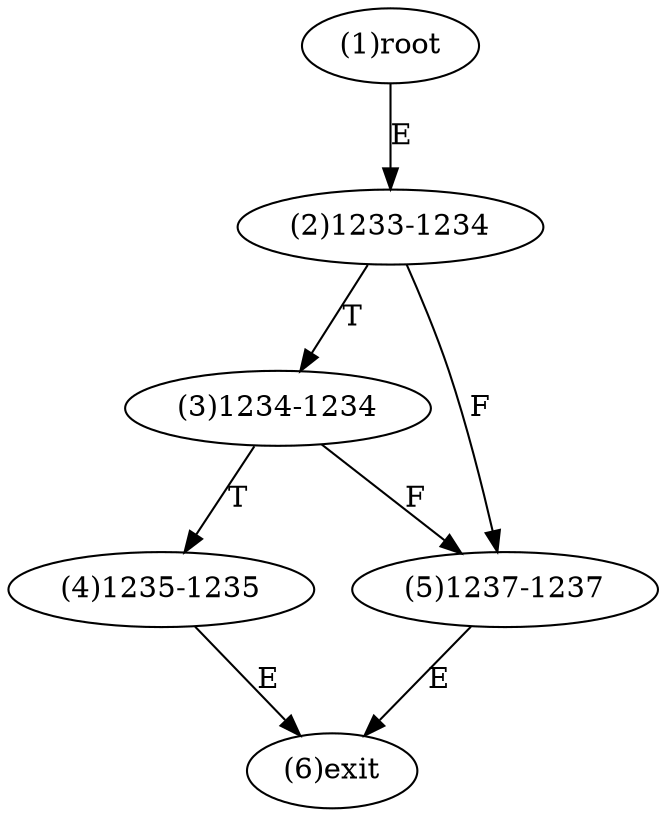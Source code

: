 digraph "" { 
1[ label="(1)root"];
2[ label="(2)1233-1234"];
3[ label="(3)1234-1234"];
4[ label="(4)1235-1235"];
5[ label="(5)1237-1237"];
6[ label="(6)exit"];
1->2[ label="E"];
2->5[ label="F"];
2->3[ label="T"];
3->5[ label="F"];
3->4[ label="T"];
4->6[ label="E"];
5->6[ label="E"];
}